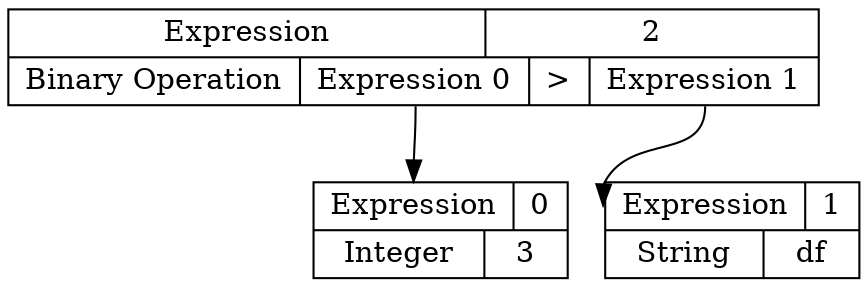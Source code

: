 digraph ast {
2 [shape=record, label="{ { <ptr> Expression | 2 } |{ Binary Operation | <exp0> Expression 0 | \> | <exp1> Expression 1} }"];
0 [shape=record, label="{ { <ptr> Expression | 0 } |{ Integer | 3 } }"];
2:exp0 -> 0:ptr
1 [shape=record, label="{ { <ptr> Expression | 1 } |{ String | df } }"];
2:exp1 -> 1:ptr
}
